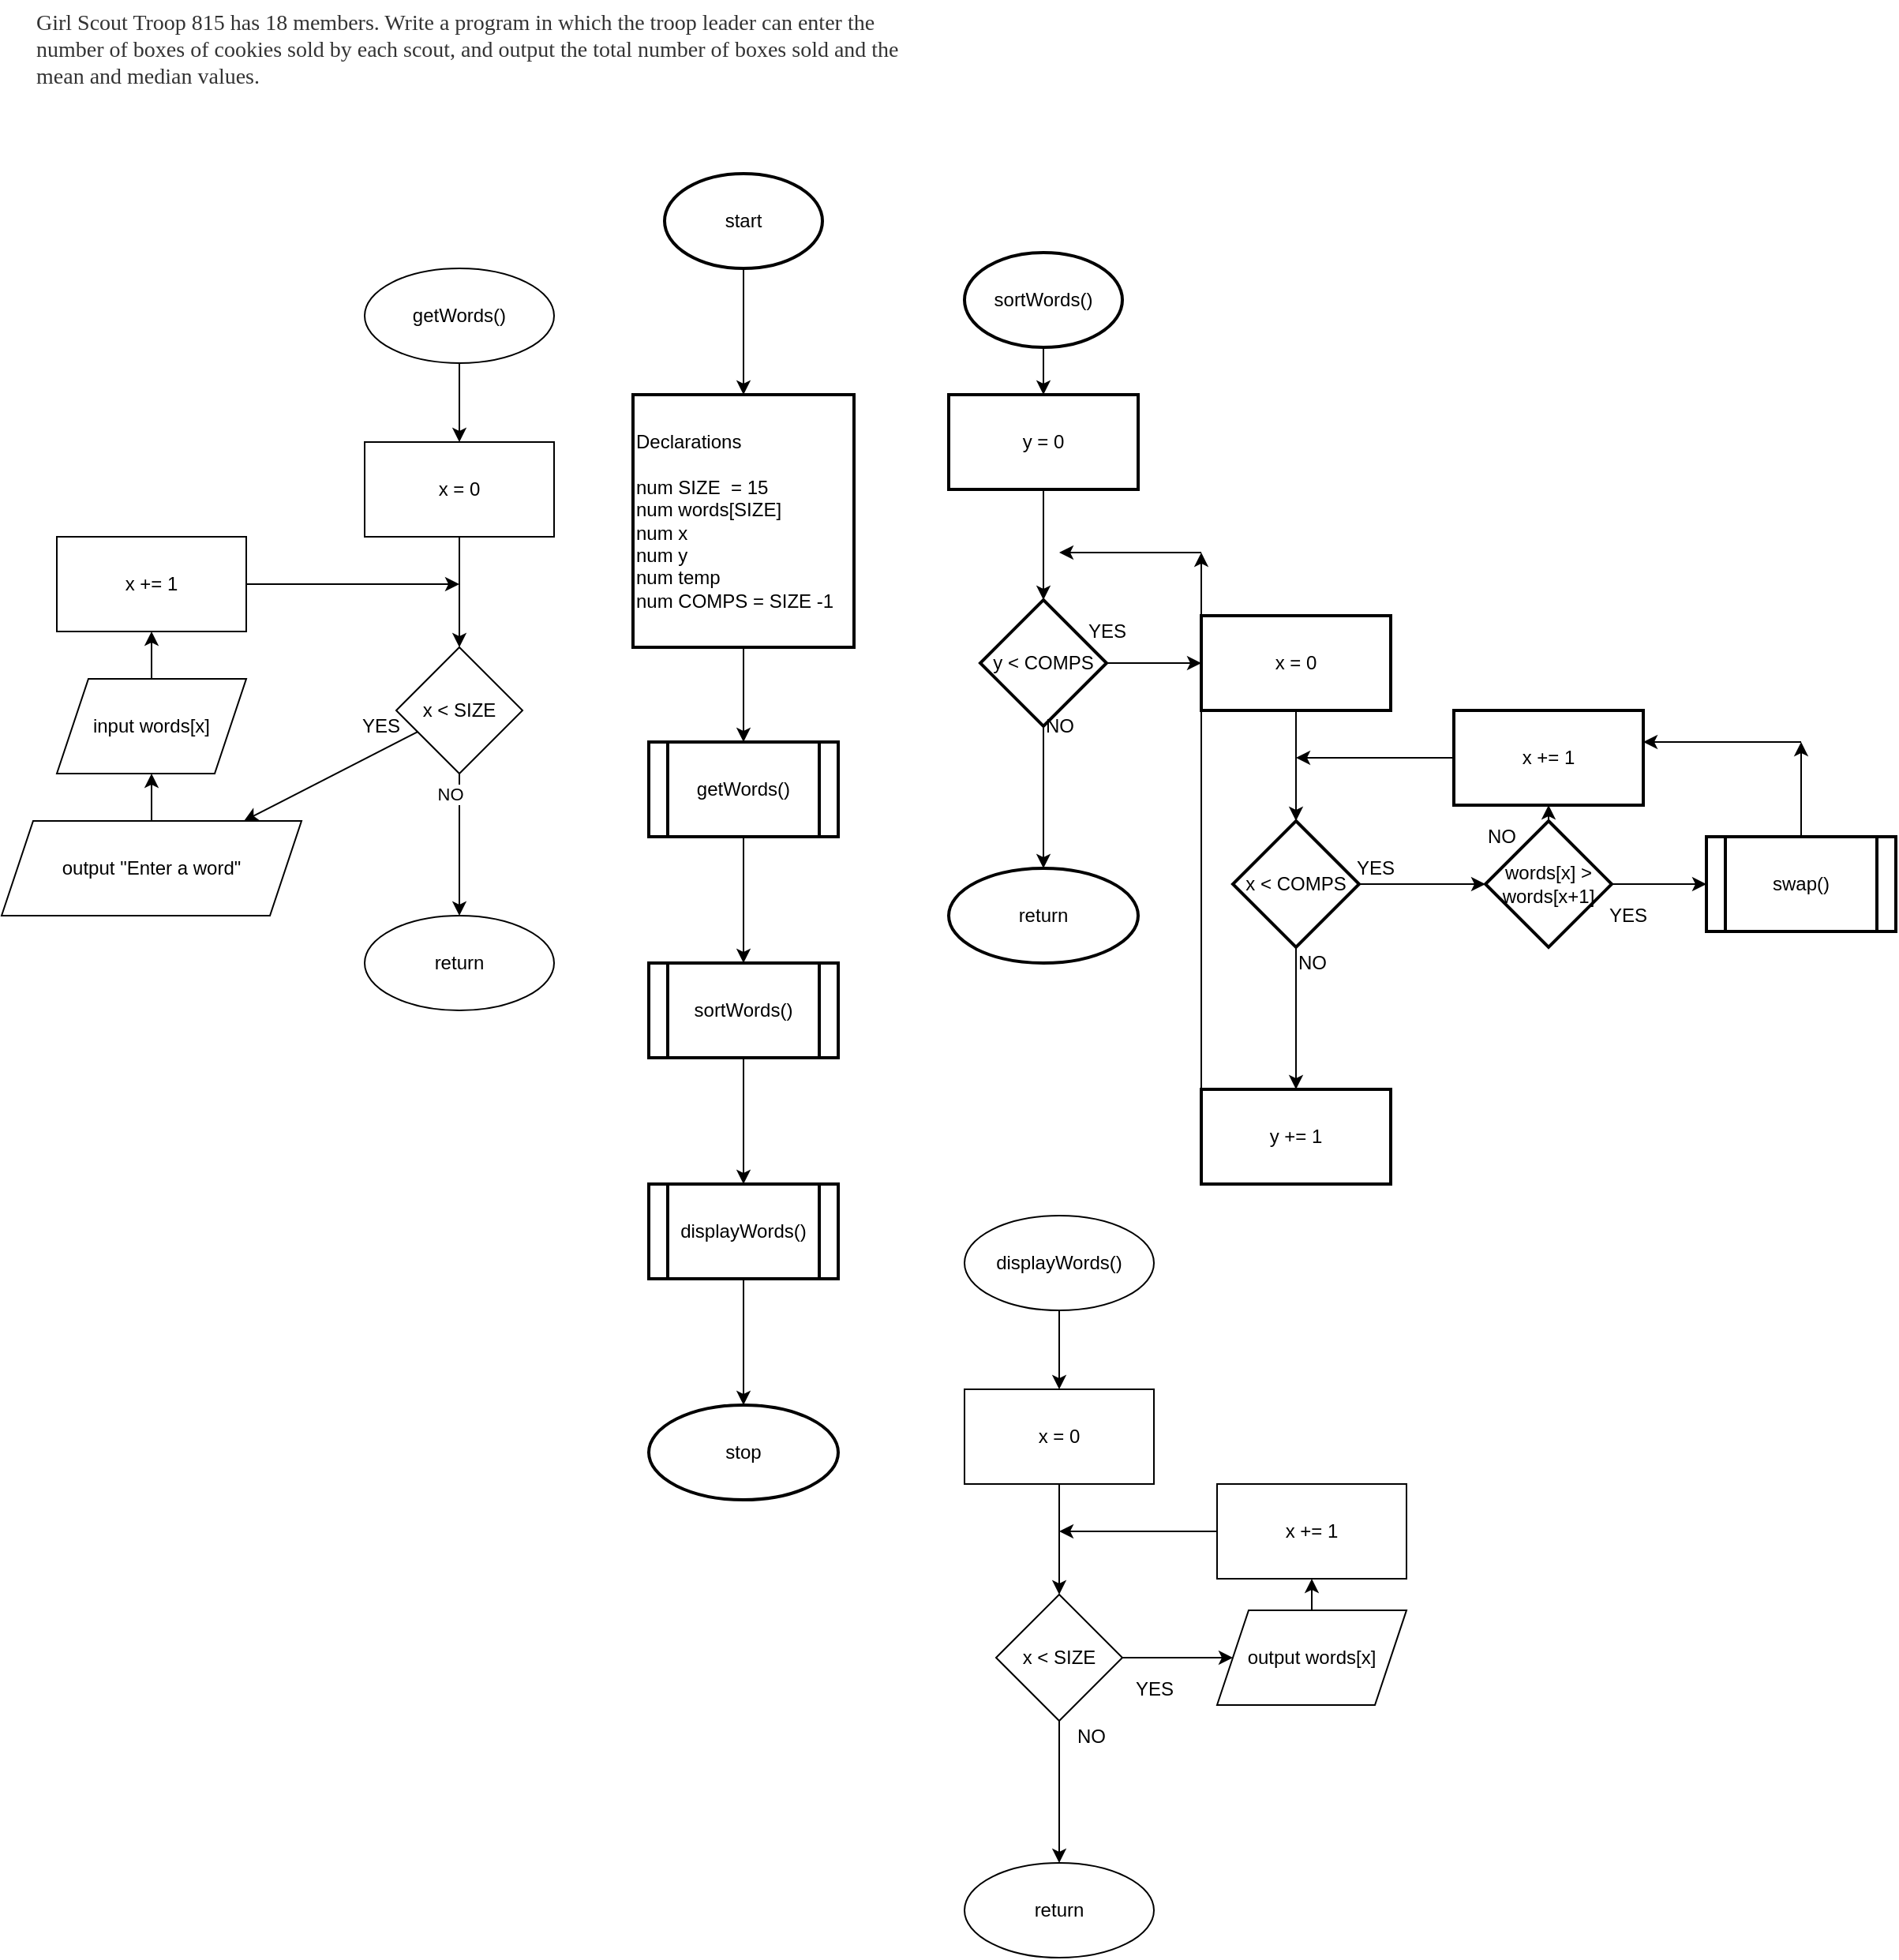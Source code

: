 <mxfile>
    <diagram id="ND9Dwz4dW5dglDOfvsus" name="Page-1">
        <mxGraphModel dx="1661" dy="2382" grid="1" gridSize="10" guides="1" tooltips="1" connect="1" arrows="1" fold="1" page="1" pageScale="1" pageWidth="850" pageHeight="1100" math="0" shadow="0">
            <root>
                <mxCell id="0"/>
                <mxCell id="1" parent="0"/>
                <mxCell id="3" value="" style="edgeStyle=none;html=1;" edge="1" parent="1" source="4" target="6">
                    <mxGeometry relative="1" as="geometry"/>
                </mxCell>
                <mxCell id="4" value="start" style="strokeWidth=2;html=1;shape=mxgraph.flowchart.start_1;whiteSpace=wrap;" vertex="1" parent="1">
                    <mxGeometry x="240" y="20" width="100" height="60" as="geometry"/>
                </mxCell>
                <mxCell id="5" value="" style="edgeStyle=none;html=1;" edge="1" parent="1" source="6" target="8">
                    <mxGeometry relative="1" as="geometry"/>
                </mxCell>
                <mxCell id="6" value="Declarations&lt;br&gt;&lt;br&gt;num SIZE&amp;nbsp; = 15&lt;br&gt;num words[SIZE]&lt;br&gt;num x&amp;nbsp;&lt;br&gt;num y&amp;nbsp;&lt;br&gt;num temp&lt;br&gt;num COMPS = SIZE -1" style="whiteSpace=wrap;html=1;strokeWidth=2;align=left;" vertex="1" parent="1">
                    <mxGeometry x="220" y="160" width="140" height="160" as="geometry"/>
                </mxCell>
                <mxCell id="7" value="" style="edgeStyle=none;html=1;" edge="1" parent="1" source="8" target="10">
                    <mxGeometry relative="1" as="geometry"/>
                </mxCell>
                <mxCell id="8" value="getWords()" style="shape=process;whiteSpace=wrap;html=1;backgroundOutline=1;align=center;strokeWidth=2;" vertex="1" parent="1">
                    <mxGeometry x="230" y="380" width="120" height="60" as="geometry"/>
                </mxCell>
                <mxCell id="9" value="" style="edgeStyle=none;html=1;" edge="1" parent="1" source="10" target="12">
                    <mxGeometry relative="1" as="geometry"/>
                </mxCell>
                <mxCell id="10" value="sortWords()" style="shape=process;whiteSpace=wrap;html=1;backgroundOutline=1;align=center;strokeWidth=2;" vertex="1" parent="1">
                    <mxGeometry x="230" y="520" width="120" height="60" as="geometry"/>
                </mxCell>
                <mxCell id="11" value="" style="edgeStyle=none;html=1;" edge="1" parent="1" source="12" target="13">
                    <mxGeometry relative="1" as="geometry"/>
                </mxCell>
                <mxCell id="12" value="displayWords()" style="shape=process;whiteSpace=wrap;html=1;backgroundOutline=1;align=center;strokeWidth=2;" vertex="1" parent="1">
                    <mxGeometry x="230" y="660" width="120" height="60" as="geometry"/>
                </mxCell>
                <mxCell id="13" value="stop" style="ellipse;whiteSpace=wrap;html=1;strokeWidth=2;" vertex="1" parent="1">
                    <mxGeometry x="230" y="800" width="120" height="60" as="geometry"/>
                </mxCell>
                <mxCell id="14" value="" style="edgeStyle=none;html=1;" edge="1" parent="1" source="15" target="17">
                    <mxGeometry relative="1" as="geometry"/>
                </mxCell>
                <mxCell id="15" value="getWords()" style="ellipse;whiteSpace=wrap;html=1;" vertex="1" parent="1">
                    <mxGeometry x="50" y="80" width="120" height="60" as="geometry"/>
                </mxCell>
                <mxCell id="16" value="" style="edgeStyle=none;html=1;" edge="1" parent="1" source="17" target="21">
                    <mxGeometry relative="1" as="geometry"/>
                </mxCell>
                <mxCell id="17" value="x = 0" style="whiteSpace=wrap;html=1;" vertex="1" parent="1">
                    <mxGeometry x="50" y="190" width="120" height="60" as="geometry"/>
                </mxCell>
                <mxCell id="18" value="" style="edgeStyle=none;html=1;" edge="1" parent="1" source="21" target="22">
                    <mxGeometry relative="1" as="geometry"/>
                </mxCell>
                <mxCell id="19" value="NO" style="edgeLabel;html=1;align=center;verticalAlign=middle;resizable=0;points=[];" vertex="1" connectable="0" parent="18">
                    <mxGeometry x="-0.711" y="-6" relative="1" as="geometry">
                        <mxPoint as="offset"/>
                    </mxGeometry>
                </mxCell>
                <mxCell id="20" value="" style="edgeStyle=none;html=1;" edge="1" parent="1" source="21" target="24">
                    <mxGeometry relative="1" as="geometry"/>
                </mxCell>
                <mxCell id="21" value="x &amp;lt; SIZE" style="rhombus;whiteSpace=wrap;html=1;" vertex="1" parent="1">
                    <mxGeometry x="70" y="320" width="80" height="80" as="geometry"/>
                </mxCell>
                <mxCell id="22" value="return" style="ellipse;whiteSpace=wrap;html=1;" vertex="1" parent="1">
                    <mxGeometry x="50" y="490" width="120" height="60" as="geometry"/>
                </mxCell>
                <mxCell id="23" value="" style="edgeStyle=none;html=1;" edge="1" parent="1" source="24" target="26">
                    <mxGeometry relative="1" as="geometry"/>
                </mxCell>
                <mxCell id="24" value="output &quot;Enter a word&quot;" style="shape=parallelogram;perimeter=parallelogramPerimeter;whiteSpace=wrap;html=1;fixedSize=1;" vertex="1" parent="1">
                    <mxGeometry x="-180" y="430" width="190" height="60" as="geometry"/>
                </mxCell>
                <mxCell id="25" value="" style="edgeStyle=none;html=1;" edge="1" parent="1" source="26" target="28">
                    <mxGeometry relative="1" as="geometry"/>
                </mxCell>
                <mxCell id="26" value="input words[x]" style="shape=parallelogram;perimeter=parallelogramPerimeter;whiteSpace=wrap;html=1;fixedSize=1;" vertex="1" parent="1">
                    <mxGeometry x="-145" y="340" width="120" height="60" as="geometry"/>
                </mxCell>
                <mxCell id="27" style="edgeStyle=none;html=1;exitX=1;exitY=0.5;exitDx=0;exitDy=0;" edge="1" parent="1" source="28">
                    <mxGeometry relative="1" as="geometry">
                        <mxPoint x="110" y="280" as="targetPoint"/>
                    </mxGeometry>
                </mxCell>
                <mxCell id="28" value="x += 1" style="whiteSpace=wrap;html=1;" vertex="1" parent="1">
                    <mxGeometry x="-145" y="250" width="120" height="60" as="geometry"/>
                </mxCell>
                <mxCell id="29" value="YES" style="text;html=1;align=center;verticalAlign=middle;resizable=0;points=[];autosize=1;strokeColor=none;fillColor=none;" vertex="1" parent="1">
                    <mxGeometry x="40" y="360" width="40" height="20" as="geometry"/>
                </mxCell>
                <mxCell id="30" value="" style="edgeStyle=none;html=1;" edge="1" parent="1" source="31" target="33">
                    <mxGeometry relative="1" as="geometry"/>
                </mxCell>
                <mxCell id="31" value="sortWords()" style="strokeWidth=2;html=1;shape=mxgraph.flowchart.start_1;whiteSpace=wrap;" vertex="1" parent="1">
                    <mxGeometry x="430" y="70" width="100" height="60" as="geometry"/>
                </mxCell>
                <mxCell id="32" value="" style="edgeStyle=none;html=1;" edge="1" parent="1" source="33" target="36">
                    <mxGeometry relative="1" as="geometry"/>
                </mxCell>
                <mxCell id="33" value="y = 0" style="whiteSpace=wrap;html=1;strokeWidth=2;" vertex="1" parent="1">
                    <mxGeometry x="420" y="160" width="120" height="60" as="geometry"/>
                </mxCell>
                <mxCell id="34" value="" style="edgeStyle=none;html=1;" edge="1" parent="1" source="36" target="37">
                    <mxGeometry relative="1" as="geometry"/>
                </mxCell>
                <mxCell id="35" value="" style="edgeStyle=none;html=1;" edge="1" parent="1" source="36" target="40">
                    <mxGeometry relative="1" as="geometry"/>
                </mxCell>
                <mxCell id="36" value="y &amp;lt; COMPS" style="rhombus;whiteSpace=wrap;html=1;strokeWidth=2;" vertex="1" parent="1">
                    <mxGeometry x="440" y="290" width="80" height="80" as="geometry"/>
                </mxCell>
                <mxCell id="37" value="return" style="ellipse;whiteSpace=wrap;html=1;strokeWidth=2;" vertex="1" parent="1">
                    <mxGeometry x="420" y="460" width="120" height="60" as="geometry"/>
                </mxCell>
                <mxCell id="38" value="NO" style="text;html=1;align=center;verticalAlign=middle;resizable=0;points=[];autosize=1;strokeColor=none;fillColor=none;" vertex="1" parent="1">
                    <mxGeometry x="475" y="360" width="30" height="20" as="geometry"/>
                </mxCell>
                <mxCell id="39" value="" style="edgeStyle=none;html=1;" edge="1" parent="1" source="40" target="44">
                    <mxGeometry relative="1" as="geometry"/>
                </mxCell>
                <mxCell id="40" value="x = 0" style="whiteSpace=wrap;html=1;strokeWidth=2;" vertex="1" parent="1">
                    <mxGeometry x="580" y="300" width="120" height="60" as="geometry"/>
                </mxCell>
                <mxCell id="41" value="YES" style="text;html=1;align=center;verticalAlign=middle;resizable=0;points=[];autosize=1;strokeColor=none;fillColor=none;" vertex="1" parent="1">
                    <mxGeometry x="500" y="300" width="40" height="20" as="geometry"/>
                </mxCell>
                <mxCell id="42" value="" style="edgeStyle=none;html=1;" edge="1" parent="1" source="44" target="46">
                    <mxGeometry relative="1" as="geometry"/>
                </mxCell>
                <mxCell id="43" value="" style="edgeStyle=none;html=1;" edge="1" parent="1" source="44" target="51">
                    <mxGeometry relative="1" as="geometry"/>
                </mxCell>
                <mxCell id="44" value="x &amp;lt; COMPS" style="rhombus;whiteSpace=wrap;html=1;strokeWidth=2;" vertex="1" parent="1">
                    <mxGeometry x="600" y="430" width="80" height="80" as="geometry"/>
                </mxCell>
                <mxCell id="45" style="edgeStyle=none;html=1;exitX=0;exitY=0;exitDx=0;exitDy=0;" edge="1" parent="1" source="46">
                    <mxGeometry relative="1" as="geometry">
                        <mxPoint x="580" y="260" as="targetPoint"/>
                    </mxGeometry>
                </mxCell>
                <mxCell id="46" value="y += 1" style="whiteSpace=wrap;html=1;strokeWidth=2;" vertex="1" parent="1">
                    <mxGeometry x="580" y="600" width="120" height="60" as="geometry"/>
                </mxCell>
                <mxCell id="47" value="" style="endArrow=classic;html=1;" edge="1" parent="1">
                    <mxGeometry width="50" height="50" relative="1" as="geometry">
                        <mxPoint x="580" y="260" as="sourcePoint"/>
                        <mxPoint x="490" y="260" as="targetPoint"/>
                    </mxGeometry>
                </mxCell>
                <mxCell id="48" value="NO" style="text;html=1;align=center;verticalAlign=middle;resizable=0;points=[];autosize=1;strokeColor=none;fillColor=none;" vertex="1" parent="1">
                    <mxGeometry x="635" y="510" width="30" height="20" as="geometry"/>
                </mxCell>
                <mxCell id="49" value="" style="edgeStyle=none;html=1;" edge="1" parent="1" source="51" target="54">
                    <mxGeometry relative="1" as="geometry"/>
                </mxCell>
                <mxCell id="50" value="" style="edgeStyle=none;html=1;" edge="1" parent="1" source="51" target="56">
                    <mxGeometry relative="1" as="geometry"/>
                </mxCell>
                <mxCell id="51" value="words[x] &amp;gt; words[x+1]" style="rhombus;whiteSpace=wrap;html=1;strokeWidth=2;" vertex="1" parent="1">
                    <mxGeometry x="760" y="430" width="80" height="80" as="geometry"/>
                </mxCell>
                <mxCell id="52" value="YES" style="text;html=1;align=center;verticalAlign=middle;resizable=0;points=[];autosize=1;strokeColor=none;fillColor=none;" vertex="1" parent="1">
                    <mxGeometry x="670" y="450" width="40" height="20" as="geometry"/>
                </mxCell>
                <mxCell id="53" style="edgeStyle=none;html=1;exitX=0.5;exitY=0;exitDx=0;exitDy=0;" edge="1" parent="1" source="54">
                    <mxGeometry relative="1" as="geometry">
                        <mxPoint x="960" y="380" as="targetPoint"/>
                    </mxGeometry>
                </mxCell>
                <mxCell id="54" value="swap()" style="shape=process;whiteSpace=wrap;html=1;backgroundOutline=1;strokeWidth=2;" vertex="1" parent="1">
                    <mxGeometry x="900" y="440" width="120" height="60" as="geometry"/>
                </mxCell>
                <mxCell id="55" style="edgeStyle=none;html=1;exitX=0;exitY=0.5;exitDx=0;exitDy=0;" edge="1" parent="1" source="56">
                    <mxGeometry relative="1" as="geometry">
                        <mxPoint x="640" y="390" as="targetPoint"/>
                    </mxGeometry>
                </mxCell>
                <mxCell id="56" value="x += 1" style="whiteSpace=wrap;html=1;strokeWidth=2;" vertex="1" parent="1">
                    <mxGeometry x="740" y="360" width="120" height="60" as="geometry"/>
                </mxCell>
                <mxCell id="57" value="NO" style="text;html=1;align=center;verticalAlign=middle;resizable=0;points=[];autosize=1;strokeColor=none;fillColor=none;" vertex="1" parent="1">
                    <mxGeometry x="755" y="430" width="30" height="20" as="geometry"/>
                </mxCell>
                <mxCell id="58" value="YES" style="text;html=1;align=center;verticalAlign=middle;resizable=0;points=[];autosize=1;strokeColor=none;fillColor=none;" vertex="1" parent="1">
                    <mxGeometry x="830" y="480" width="40" height="20" as="geometry"/>
                </mxCell>
                <mxCell id="59" value="" style="endArrow=classic;html=1;" edge="1" parent="1">
                    <mxGeometry width="50" height="50" relative="1" as="geometry">
                        <mxPoint x="960" y="380" as="sourcePoint"/>
                        <mxPoint x="860" y="380" as="targetPoint"/>
                    </mxGeometry>
                </mxCell>
                <mxCell id="60" value="" style="edgeStyle=none;html=1;" edge="1" parent="1" source="61" target="63">
                    <mxGeometry relative="1" as="geometry"/>
                </mxCell>
                <mxCell id="61" value="displayWords()" style="ellipse;whiteSpace=wrap;html=1;" vertex="1" parent="1">
                    <mxGeometry x="430" y="680" width="120" height="60" as="geometry"/>
                </mxCell>
                <mxCell id="62" value="" style="edgeStyle=none;html=1;" edge="1" parent="1" source="63" target="66">
                    <mxGeometry relative="1" as="geometry"/>
                </mxCell>
                <mxCell id="63" value="x = 0" style="whiteSpace=wrap;html=1;" vertex="1" parent="1">
                    <mxGeometry x="430" y="790" width="120" height="60" as="geometry"/>
                </mxCell>
                <mxCell id="64" value="" style="edgeStyle=none;html=1;" edge="1" parent="1" source="66" target="67">
                    <mxGeometry relative="1" as="geometry"/>
                </mxCell>
                <mxCell id="65" value="" style="edgeStyle=none;html=1;" edge="1" parent="1" source="66" target="70">
                    <mxGeometry relative="1" as="geometry"/>
                </mxCell>
                <mxCell id="66" value="x &amp;lt; SIZE" style="rhombus;whiteSpace=wrap;html=1;" vertex="1" parent="1">
                    <mxGeometry x="450" y="920" width="80" height="80" as="geometry"/>
                </mxCell>
                <mxCell id="67" value="return" style="ellipse;whiteSpace=wrap;html=1;" vertex="1" parent="1">
                    <mxGeometry x="430" y="1090" width="120" height="60" as="geometry"/>
                </mxCell>
                <mxCell id="68" value="NO" style="text;html=1;align=center;verticalAlign=middle;resizable=0;points=[];autosize=1;strokeColor=none;fillColor=none;" vertex="1" parent="1">
                    <mxGeometry x="495" y="1000" width="30" height="20" as="geometry"/>
                </mxCell>
                <mxCell id="69" value="" style="edgeStyle=none;html=1;" edge="1" parent="1" source="70" target="72">
                    <mxGeometry relative="1" as="geometry"/>
                </mxCell>
                <mxCell id="70" value="output words[x]" style="shape=parallelogram;perimeter=parallelogramPerimeter;whiteSpace=wrap;html=1;fixedSize=1;" vertex="1" parent="1">
                    <mxGeometry x="590" y="930" width="120" height="60" as="geometry"/>
                </mxCell>
                <mxCell id="71" style="edgeStyle=none;html=1;exitX=0;exitY=0.5;exitDx=0;exitDy=0;" edge="1" parent="1" source="72">
                    <mxGeometry relative="1" as="geometry">
                        <mxPoint x="490" y="880" as="targetPoint"/>
                    </mxGeometry>
                </mxCell>
                <mxCell id="72" value="x += 1" style="whiteSpace=wrap;html=1;" vertex="1" parent="1">
                    <mxGeometry x="590" y="850" width="120" height="60" as="geometry"/>
                </mxCell>
                <mxCell id="73" value="YES" style="text;html=1;align=center;verticalAlign=middle;resizable=0;points=[];autosize=1;strokeColor=none;fillColor=none;" vertex="1" parent="1">
                    <mxGeometry x="530" y="970" width="40" height="20" as="geometry"/>
                </mxCell>
                <mxCell id="74" value="&lt;span style=&quot;color: rgb(51, 51, 51); font-family: georgia, times, &amp;quot;times new roman&amp;quot;, serif; font-size: 14px; font-style: normal; font-weight: 400; letter-spacing: normal; text-indent: 0px; text-transform: none; word-spacing: 0px; background-color: rgb(255, 255, 255); display: inline; float: none;&quot;&gt;Girl Scout Troop 815 has 18 members. Write a program in which the troop leader can enter the number of boxes of cookies sold by each scout, and output the total number of boxes sold and the mean and median values.&lt;/span&gt;&lt;br style=&quot;color: rgb(51, 51, 51); font-family: georgia, times, &amp;quot;times new roman&amp;quot;, serif; font-size: 14px; font-style: normal; font-weight: 400; letter-spacing: normal; text-indent: 0px; text-transform: none; word-spacing: 0px; background-color: rgb(255, 255, 255);&quot;&gt;" style="text;whiteSpace=wrap;html=1;" vertex="1" parent="1">
                    <mxGeometry x="-160" y="-90" width="550" height="60" as="geometry"/>
                </mxCell>
            </root>
        </mxGraphModel>
    </diagram>
</mxfile>